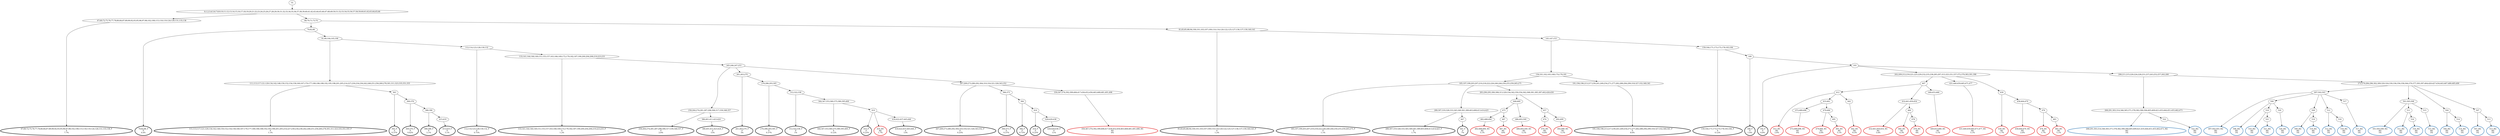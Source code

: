 digraph T {
	{
		rank=same
		153 [penwidth=3,colorscheme=set19,color=0,label="67;69;72;75;76;77;78;80;84;87;89;90;92;93;95;96;97;98;102;108;115;118;119;124;126;131;135;138_P\nP\n7.7%"]
		150 [penwidth=3,colorscheme=set19,color=0,label="79;82;86_P\nP\n4.4%"]
		147 [penwidth=3,colorscheme=set19,color=0,label="111;113;117;121;129;134;142;148;150;152;154;158;160;167;170;177;180;186;188;192;195;198;201;205;214;227;230;234;236;242;248;251;256;260;278;301;311;323;335;351;355_P\nP\n1.1%"]
		145 [penwidth=3,colorscheme=set19,color=0,label="363_P\nP\n0.37%"]
		143 [penwidth=3,colorscheme=set19,color=0,label="369;376_P\nP\n0.62%"]
		141 [penwidth=3,colorscheme=set19,color=0,label="388;396_P\nP\n2.1%"]
		139 [penwidth=3,colorscheme=set19,color=0,label="415;419_P\nP\n5.1%"]
		137 [penwidth=3,colorscheme=set19,color=0,label="112;114;123;128;130;132_P\nP\n0.75%"]
		135 [penwidth=3,colorscheme=set19,color=0,label="133;141;144;146;149;151;155;157;163;166;169;172;179;182;187;190;200;204;208;219;223;233_P\nP\n1.2%"]
		132 [penwidth=3,colorscheme=set19,color=0,label="258;264;274;281;287;298;306;317;339;348;357_P\nP\n2.6%"]
		130 [penwidth=3,colorscheme=set19,color=0,label="386;401;411;423;424_P\nP\n15%"]
		128 [penwidth=3,colorscheme=set19,color=0,label="261;263;270_P\nP\n3%"]
		126 [penwidth=3,colorscheme=set19,color=0,label="276;286;293;305_P\nP\n0.37%"]
		124 [penwidth=3,colorscheme=set19,color=0,label="312;322;338_P\nP\n1%"]
		122 [penwidth=3,colorscheme=set19,color=0,label="344;347;353;360;375;380;395;400_P\nP\n0.12%"]
		120 [penwidth=3,colorscheme=set19,color=0,label="410_P\nP\n0.25%"]
		118 [penwidth=3,colorscheme=set19,color=0,label="418;422;437;445;446_P\nP\n13%"]
		116 [penwidth=3,colorscheme=set19,color=0,label="267;269;273;280;292;304;310;316;321;326;343;352_P\nP\n0.25%"]
		114 [penwidth=3,colorscheme=set19,color=0,label="366;373_P\nP\n0.37%"]
		112 [penwidth=3,colorscheme=set19,color=0,label="384_P\nP\n0.75%"]
		110 [penwidth=3,colorscheme=set19,color=0,label="416_P\nP\n0.25%"]
		108 [penwidth=3,colorscheme=set19,color=0,label="428;429;438_P\nP\n11%"]
		106 [penwidth=3,colorscheme=set19,color=0,label="81;83;85;88;94;100;101;103;107;109;110;116;120;122;125;127;136;137;139;140;143_P\nP\n1.2%"]
		102 [penwidth=3,colorscheme=set19,color=0,label="185;197;199;203;207;210;218;222;226;240;244;250;255;259;265;275_P\nP\n1.1%"]
		100 [penwidth=3,colorscheme=set19,color=0,label="289;307;319;328;333;345;349;361;389;403;408;413;414;425_P\nP\n1.7%"]
		98 [penwidth=3,colorscheme=set19,color=0,label="447_P\nP\n7%"]
		96 [penwidth=3,colorscheme=set19,color=0,label="191;194;196;213;217;239;241;249;254;271;277;282;288;294;299;318;327;332;340;341_P\nP\n8.6%"]
		94 [penwidth=3,colorscheme=set19,color=0,label="159;164;171;173;175;178;183;184_P\nP\n0.12%"]
		92 [penwidth=3,colorscheme=set19,color=0,label="189_P\nP\n1.6%"]
		90 [penwidth=3,colorscheme=set19,color=0,label="193_P\nP\n6.8%"]
		89 [penwidth=3,colorscheme=set19,color=1,label="410_M1\nM1\n1.7%"]
		87 [penwidth=3,colorscheme=set19,color=1,label="359;367;374;392;399;406;417;436;452;456;463;468;481;491;498_M1\nM1\n6%"]
		82 [penwidth=3,colorscheme=set19,color=1,label="482;488;494_M1\nM1\n5.1%"]
		80 [penwidth=3,colorscheme=set19,color=1,label="487_M1\nM1\n10%"]
		78 [penwidth=3,colorscheme=set19,color=1,label="486;493;500_M1\nM1\n5.1%"]
		75 [penwidth=3,colorscheme=set19,color=1,label="474_M1\nM1\n6.8%"]
		73 [penwidth=3,colorscheme=set19,color=1,label="492;499_M1\nM1\n5.1%"]
		69 [penwidth=3,colorscheme=set19,color=1,label="412_M1\nM1\n2.6%"]
		66 [penwidth=3,colorscheme=set19,color=1,label="472;489;496_M1\nM1\n6%"]
		64 [penwidth=3,colorscheme=set19,color=1,label="479;484_M1\nM1\n2.6%"]
		62 [penwidth=3,colorscheme=set19,color=1,label="495_M1\nM1\n5.1%"]
		60 [penwidth=3,colorscheme=set19,color=1,label="442_M1\nM1\n8.5%"]
		58 [penwidth=3,colorscheme=set19,color=1,label="432;441;450;454_M1\nM1\n3.4%"]
		56 [penwidth=3,colorscheme=set19,color=1,label="460_M1\nM1\n4.3%"]
		54 [penwidth=3,colorscheme=set19,color=1,label="478_M1\nM1\n6%"]
		52 [penwidth=3,colorscheme=set19,color=1,label="449;453;466_M1\nM1\n5.1%"]
		50 [penwidth=3,colorscheme=set19,color=1,label="431;440;459;465;471;477_M1\nM1\n5.1%"]
		48 [penwidth=3,colorscheme=set19,color=1,label="439_M1\nM1\n1.7%"]
		46 [penwidth=3,colorscheme=set19,color=1,label="458;464;470_M1\nM1\n2.6%"]
		44 [penwidth=3,colorscheme=set19,color=1,label="476_M1\nM1\n1.7%"]
		42 [penwidth=3,colorscheme=set19,color=1,label="483_M1\nM1\n5.1%"]
		39 [penwidth=3,colorscheme=set19,color=2,label="268;291;303;314;346;365;371;378;382;390;394;405;409;421;435;444;451;455;462;473_M2\nM2\n5%"]
		37 [penwidth=3,colorscheme=set19,color=2,label="522_M2\nM2\n5%"]
		34 [penwidth=3,colorscheme=set19,color=2,label="497;502;503_M2\nM2\n5%"]
		32 [penwidth=3,colorscheme=set19,color=2,label="506_M2\nM2\n5%"]
		30 [penwidth=3,colorscheme=set19,color=2,label="510_M2\nM2\n5%"]
		28 [penwidth=3,colorscheme=set19,color=2,label="521_M2\nM2\n5%"]
		26 [penwidth=3,colorscheme=set19,color=2,label="520_M2\nM2\n5%"]
		24 [penwidth=3,colorscheme=set19,color=2,label="509_M2\nM2\n5%"]
		22 [penwidth=3,colorscheme=set19,color=2,label="519_M2\nM2\n5%"]
		20 [penwidth=3,colorscheme=set19,color=2,label="512_M2\nM2\n5%"]
		18 [penwidth=3,colorscheme=set19,color=2,label="518_M2\nM2\n5%"]
		16 [penwidth=3,colorscheme=set19,color=2,label="517_M2\nM2\n5%"]
		14 [penwidth=3,colorscheme=set19,color=2,label="501;505;508_M2\nM2\n5%"]
		12 [penwidth=3,colorscheme=set19,color=2,label="511_M2\nM2\n5%"]
		10 [penwidth=3,colorscheme=set19,color=2,label="516_M2\nM2\n5%"]
		8 [penwidth=3,colorscheme=set19,color=2,label="515_M2\nM2\n5%"]
		6 [penwidth=3,colorscheme=set19,color=2,label="504_M2\nM2\n5%"]
		4 [penwidth=3,colorscheme=set19,color=2,label="514_M2\nM2\n5%"]
		2 [penwidth=3,colorscheme=set19,color=2,label="507_M2\nM2\n5%"]
		0 [penwidth=3,colorscheme=set19,color=2,label="513_M2\nM2\n5%"]
	}
	156 [label="GL"]
	155 [label="0;1;2;3;4;5;6;7;8;9;10;11;12;13;14;15;16;17;18;19;20;21;22;23;24;25;26;27;28;29;30;31;32;33;34;35;36;37;38;39;40;41;42;43;44;45;46;47;48;49;50;51;52;53;54;55;56;57;58;59;60;61;62;63;64;65;66"]
	154 [label="67;69;72;75;76;77;78;80;84;87;89;90;92;93;95;96;97;98;102;108;115;118;119;124;126;131;135;138"]
	152 [label="68;70;71;73;74"]
	151 [label="79;82;86"]
	149 [label="91;99;104;105;106"]
	148 [label="111;113;117;121;129;134;142;148;150;152;154;158;160;167;170;177;180;186;188;192;195;198;201;205;214;227;230;234;236;242;248;251;256;260;278;301;311;323;335;351;355"]
	146 [label="363"]
	144 [label="369;376"]
	142 [label="388;396"]
	140 [label="415;419"]
	138 [label="112;114;123;128;130;132"]
	136 [label="133;141;144;146;149;151;155;157;163;166;169;172;179;182;187;190;200;204;208;219;223;233"]
	134 [label="245;246;247;253"]
	133 [label="258;264;274;281;287;298;306;317;339;348;357"]
	131 [label="386;401;411;423;424"]
	129 [label="261;263;270"]
	127 [label="276;286;293;305"]
	125 [label="312;322;338"]
	123 [label="344;347;353;360;375;380;395;400"]
	121 [label="410"]
	119 [label="418;422;437;445;446"]
	117 [label="267;269;273;280;292;304;310;316;321;326;343;352"]
	115 [label="366;373"]
	113 [label="384"]
	111 [label="416"]
	109 [label="428;429;438"]
	107 [label="81;83;85;88;94;100;101;103;107;109;110;116;120;122;125;127;136;137;139;140;143"]
	105 [label="145;147;153"]
	104 [label="156;161;162;165;168;174;176;181"]
	103 [label="185;197;199;203;207;210;218;222;226;240;244;250;255;259;265;275"]
	101 [label="289;307;319;328;333;345;349;361;389;403;408;413;414;425"]
	99 [label="447"]
	97 [label="191;194;196;213;217;239;241;249;254;271;277;282;288;294;299;318;327;332;340;341"]
	95 [label="159;164;171;173;175;178;183;184"]
	93 [label="189"]
	91 [label="193"]
	88 [label="359;367;374;392;399;406;417;436;452;456;463;468;481;491;498"]
	86 [label="283;290;295;300;308;313;329;334;342;350;354;362;368;381;385;387;402;426;430"]
	85 [label="448;469"]
	84 [label="475"]
	83 [label="482;488;494"]
	81 [label="487"]
	79 [label="486;493;500"]
	77 [label="457"]
	76 [label="474"]
	74 [label="492;499"]
	72 [label="202;209;212;216;221;225;229;232;235;238;285;297;315;325;331;337;372;379;383;391;398"]
	71 [label="407"]
	70 [label="412"]
	68 [label="433;461"]
	67 [label="472;489;496"]
	65 [label="479;484"]
	63 [label="495"]
	61 [label="442"]
	59 [label="432;441;450;454"]
	57 [label="460"]
	55 [label="478"]
	53 [label="449;453;466"]
	51 [label="431;440;459;465;471;477"]
	49 [label="439"]
	47 [label="458;464;470"]
	45 [label="476"]
	43 [label="483"]
	41 [label="206;211;215;220;224;228;231;237;243;252;257;262;266"]
	40 [label="268;291;303;314;346;365;371;378;382;390;394;405;409;421;435;444;451;455;462;473"]
	38 [label="522"]
	36 [label="272;279;284;296;302;309;320;324;330;336;356;358;364;370;377;393;397;404;420;427;434;443;467;480;485;490"]
	35 [label="497;502;503"]
	33 [label="506"]
	31 [label="510"]
	29 [label="521"]
	27 [label="520"]
	25 [label="509"]
	23 [label="519"]
	21 [label="512"]
	19 [label="518"]
	17 [label="517"]
	15 [label="501;505;508"]
	13 [label="511"]
	11 [label="516"]
	9 [label="515"]
	7 [label="504"]
	5 [label="514"]
	3 [label="507"]
	1 [label="513"]
	156 -> 155
	155 -> 154
	155 -> 152
	154 -> 153
	152 -> 151
	152 -> 107
	151 -> 150
	151 -> 149
	149 -> 148
	149 -> 138
	148 -> 147
	148 -> 146
	146 -> 145
	146 -> 144
	144 -> 143
	144 -> 142
	142 -> 141
	142 -> 140
	140 -> 139
	138 -> 137
	138 -> 136
	136 -> 135
	136 -> 134
	134 -> 133
	134 -> 129
	134 -> 117
	133 -> 132
	133 -> 131
	131 -> 130
	129 -> 128
	129 -> 127
	127 -> 126
	127 -> 125
	125 -> 124
	125 -> 123
	123 -> 122
	123 -> 121
	121 -> 120
	121 -> 119
	121 -> 89
	119 -> 118
	117 -> 116
	117 -> 115
	117 -> 88
	115 -> 114
	115 -> 113
	113 -> 112
	113 -> 111
	111 -> 110
	111 -> 109
	109 -> 108
	107 -> 106
	107 -> 105
	105 -> 104
	105 -> 95
	104 -> 103
	104 -> 97
	103 -> 102
	103 -> 101
	103 -> 86
	101 -> 100
	101 -> 99
	99 -> 98
	97 -> 96
	95 -> 94
	95 -> 93
	93 -> 92
	93 -> 91
	91 -> 90
	91 -> 72
	91 -> 41
	88 -> 87
	86 -> 85
	86 -> 77
	85 -> 84
	85 -> 79
	84 -> 83
	84 -> 81
	83 -> 82
	81 -> 80
	79 -> 78
	77 -> 76
	77 -> 74
	76 -> 75
	74 -> 73
	72 -> 71
	72 -> 51
	72 -> 49
	71 -> 70
	71 -> 59
	71 -> 53
	70 -> 69
	70 -> 68
	70 -> 61
	68 -> 67
	68 -> 65
	67 -> 66
	65 -> 64
	65 -> 63
	63 -> 62
	61 -> 60
	59 -> 58
	59 -> 57
	57 -> 56
	57 -> 55
	55 -> 54
	53 -> 52
	51 -> 50
	49 -> 48
	49 -> 47
	47 -> 46
	47 -> 45
	45 -> 44
	45 -> 43
	43 -> 42
	41 -> 40
	41 -> 36
	40 -> 39
	40 -> 38
	38 -> 37
	36 -> 35
	36 -> 15
	36 -> 7
	36 -> 3
	35 -> 34
	35 -> 33
	35 -> 25
	35 -> 21
	35 -> 17
	33 -> 32
	33 -> 31
	33 -> 27
	31 -> 30
	31 -> 29
	29 -> 28
	27 -> 26
	25 -> 24
	25 -> 23
	23 -> 22
	21 -> 20
	21 -> 19
	19 -> 18
	17 -> 16
	15 -> 14
	15 -> 13
	15 -> 9
	13 -> 12
	13 -> 11
	11 -> 10
	9 -> 8
	7 -> 6
	7 -> 5
	5 -> 4
	3 -> 2
	3 -> 1
	1 -> 0
}
